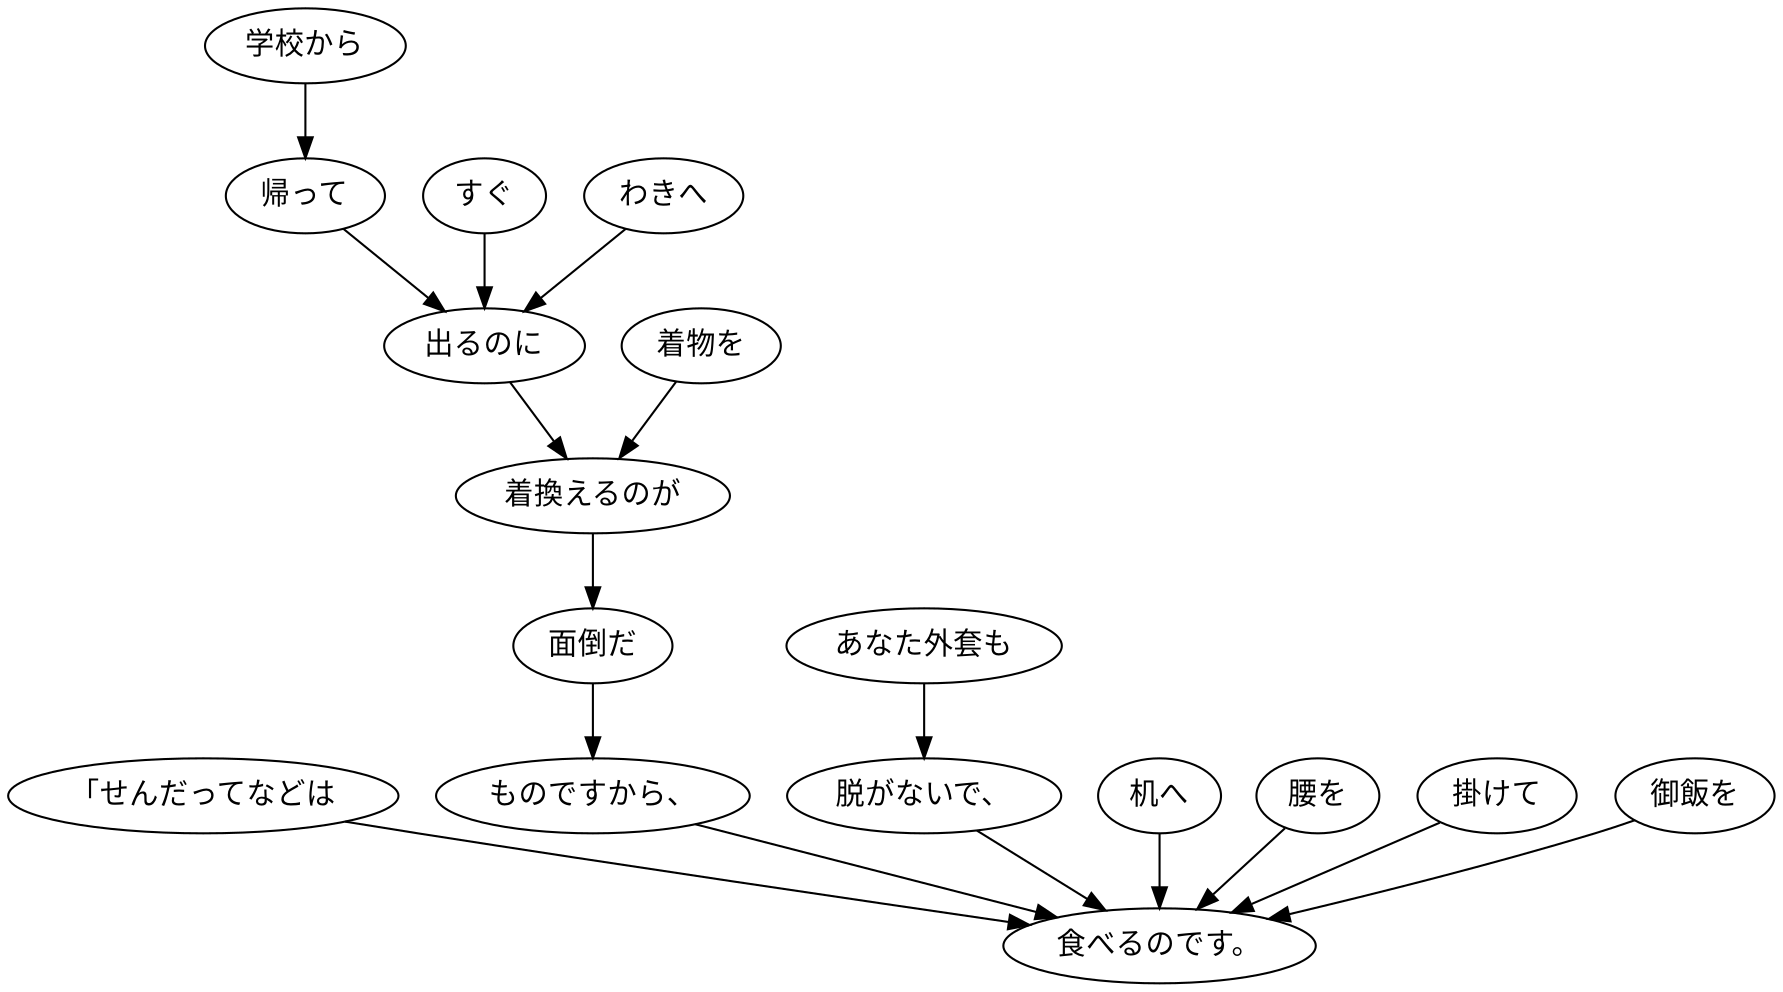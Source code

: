 digraph graph1446 {
	node0 [label="「せんだってなどは"];
	node1 [label="学校から"];
	node2 [label="帰って"];
	node3 [label="すぐ"];
	node4 [label="わきへ"];
	node5 [label="出るのに"];
	node6 [label="着物を"];
	node7 [label="着換えるのが"];
	node8 [label="面倒だ"];
	node9 [label="ものですから、"];
	node10 [label="あなた外套も"];
	node11 [label="脱がないで、"];
	node12 [label="机へ"];
	node13 [label="腰を"];
	node14 [label="掛けて"];
	node15 [label="御飯を"];
	node16 [label="食べるのです。"];
	node0 -> node16;
	node1 -> node2;
	node2 -> node5;
	node3 -> node5;
	node4 -> node5;
	node5 -> node7;
	node6 -> node7;
	node7 -> node8;
	node8 -> node9;
	node9 -> node16;
	node10 -> node11;
	node11 -> node16;
	node12 -> node16;
	node13 -> node16;
	node14 -> node16;
	node15 -> node16;
}
